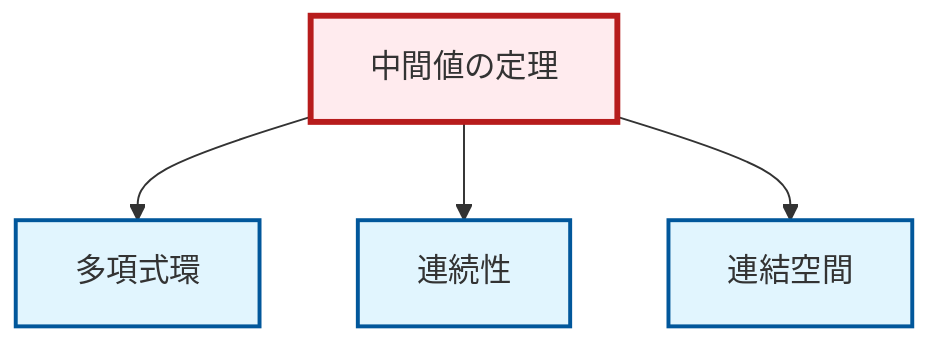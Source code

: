 graph TD
    classDef definition fill:#e1f5fe,stroke:#01579b,stroke-width:2px
    classDef theorem fill:#f3e5f5,stroke:#4a148c,stroke-width:2px
    classDef axiom fill:#fff3e0,stroke:#e65100,stroke-width:2px
    classDef example fill:#e8f5e9,stroke:#1b5e20,stroke-width:2px
    classDef current fill:#ffebee,stroke:#b71c1c,stroke-width:3px
    def-connected["連結空間"]:::definition
    def-polynomial-ring["多項式環"]:::definition
    thm-intermediate-value["中間値の定理"]:::theorem
    def-continuity["連続性"]:::definition
    thm-intermediate-value --> def-polynomial-ring
    thm-intermediate-value --> def-continuity
    thm-intermediate-value --> def-connected
    class thm-intermediate-value current